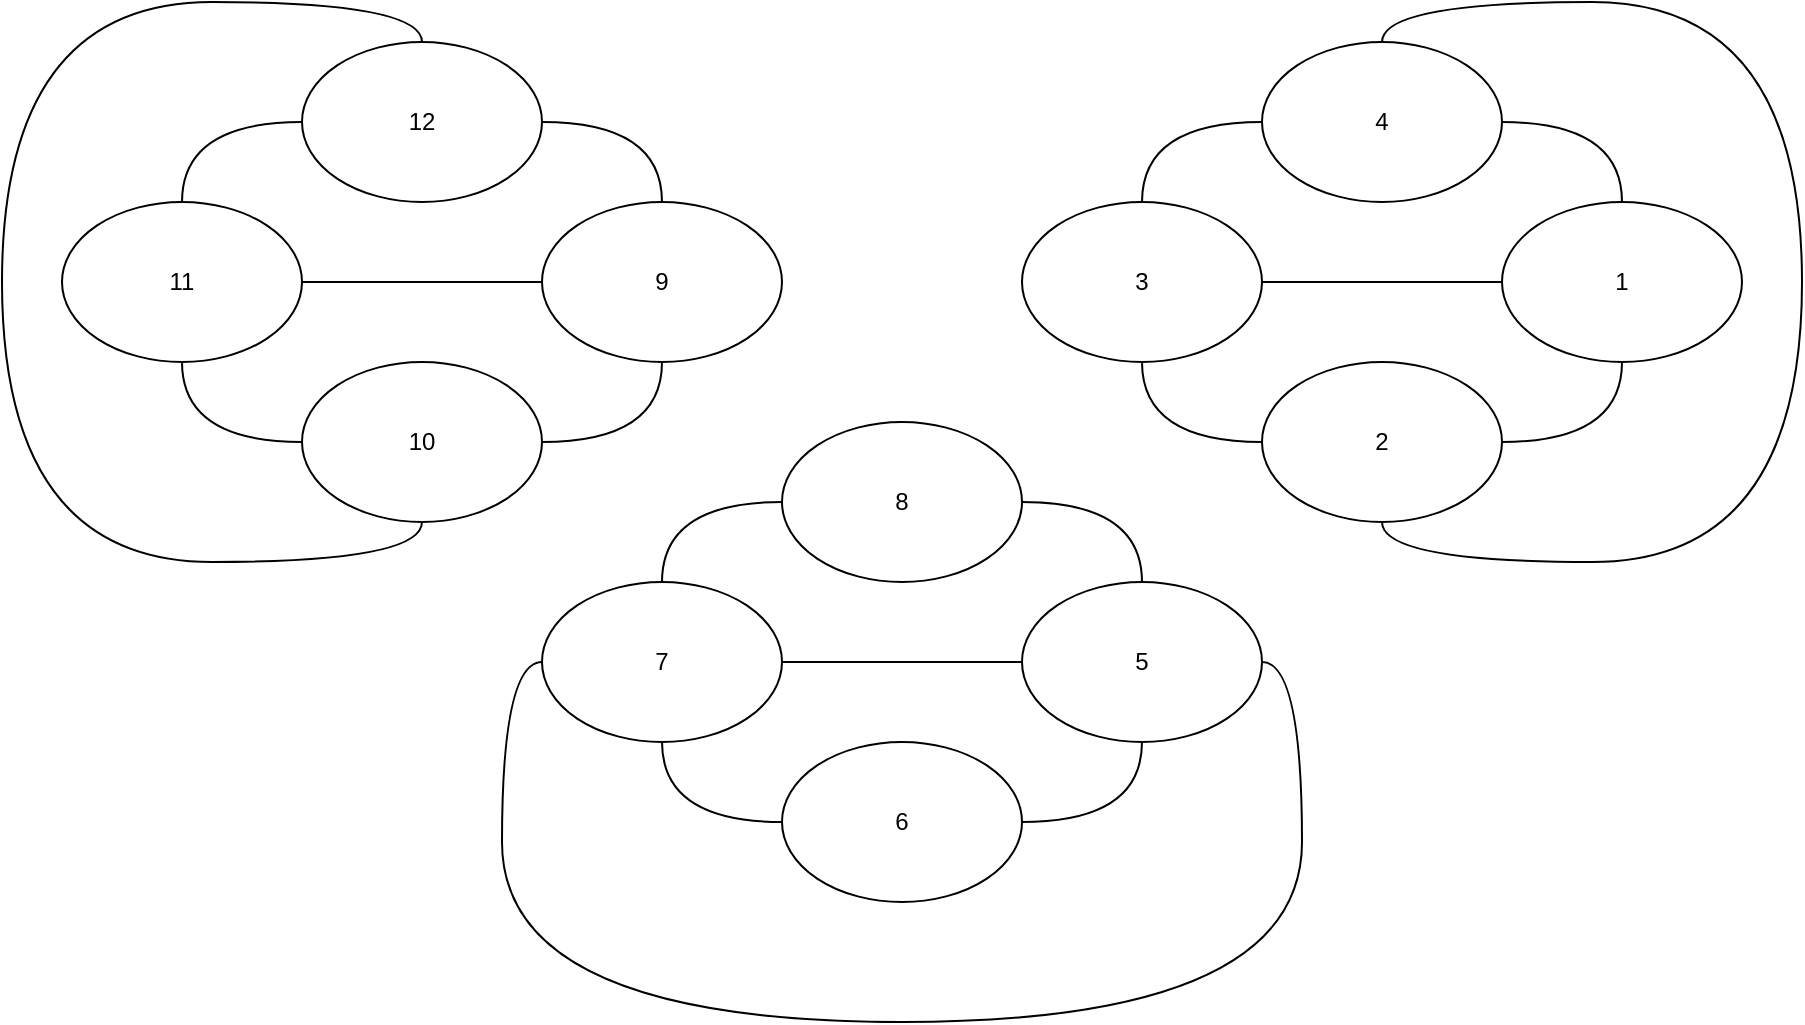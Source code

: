 <mxfile version="21.4.0" type="github">
  <diagram name="Page-1" id="D4AOqYdzWSN9Js0rBEvm">
    <mxGraphModel dx="518" dy="745" grid="1" gridSize="10" guides="1" tooltips="1" connect="1" arrows="1" fold="1" page="1" pageScale="1" pageWidth="827" pageHeight="1169" math="0" shadow="0">
      <root>
        <mxCell id="0" />
        <mxCell id="1" parent="0" />
        <mxCell id="wt4KJGDSctlL8dxcOWno-44" style="edgeStyle=orthogonalEdgeStyle;curved=1;rounded=0;orthogonalLoop=1;jettySize=auto;html=1;exitX=1;exitY=0.5;exitDx=0;exitDy=0;entryX=0.5;entryY=0;entryDx=0;entryDy=0;endArrow=none;endFill=0;" edge="1" parent="1" source="wt4KJGDSctlL8dxcOWno-1" target="wt4KJGDSctlL8dxcOWno-5">
          <mxGeometry relative="1" as="geometry" />
        </mxCell>
        <mxCell id="wt4KJGDSctlL8dxcOWno-58" style="edgeStyle=orthogonalEdgeStyle;curved=1;rounded=0;orthogonalLoop=1;jettySize=auto;html=1;exitX=0.5;exitY=0;exitDx=0;exitDy=0;entryX=0.5;entryY=1;entryDx=0;entryDy=0;endArrow=none;endFill=0;" edge="1" parent="1" source="wt4KJGDSctlL8dxcOWno-1" target="wt4KJGDSctlL8dxcOWno-6">
          <mxGeometry relative="1" as="geometry">
            <Array as="points">
              <mxPoint x="1850" y="160" />
              <mxPoint x="2060" y="160" />
              <mxPoint x="2060" y="440" />
              <mxPoint x="1850" y="440" />
            </Array>
          </mxGeometry>
        </mxCell>
        <mxCell id="wt4KJGDSctlL8dxcOWno-1" value="4" style="ellipse;whiteSpace=wrap;html=1;" vertex="1" parent="1">
          <mxGeometry x="1790" y="180" width="120" height="80" as="geometry" />
        </mxCell>
        <mxCell id="wt4KJGDSctlL8dxcOWno-43" style="edgeStyle=orthogonalEdgeStyle;curved=1;rounded=0;orthogonalLoop=1;jettySize=auto;html=1;exitX=0.5;exitY=0;exitDx=0;exitDy=0;entryX=0;entryY=0.5;entryDx=0;entryDy=0;endArrow=none;endFill=0;" edge="1" parent="1" source="wt4KJGDSctlL8dxcOWno-2" target="wt4KJGDSctlL8dxcOWno-1">
          <mxGeometry relative="1" as="geometry" />
        </mxCell>
        <mxCell id="wt4KJGDSctlL8dxcOWno-56" style="edgeStyle=orthogonalEdgeStyle;curved=1;rounded=0;orthogonalLoop=1;jettySize=auto;html=1;exitX=1;exitY=0.5;exitDx=0;exitDy=0;entryX=0;entryY=0.5;entryDx=0;entryDy=0;endArrow=none;endFill=0;" edge="1" parent="1" source="wt4KJGDSctlL8dxcOWno-2" target="wt4KJGDSctlL8dxcOWno-5">
          <mxGeometry relative="1" as="geometry" />
        </mxCell>
        <mxCell id="wt4KJGDSctlL8dxcOWno-2" value="3" style="ellipse;whiteSpace=wrap;html=1;" vertex="1" parent="1">
          <mxGeometry x="1670" y="260" width="120" height="80" as="geometry" />
        </mxCell>
        <mxCell id="wt4KJGDSctlL8dxcOWno-45" style="edgeStyle=orthogonalEdgeStyle;curved=1;rounded=0;orthogonalLoop=1;jettySize=auto;html=1;exitX=0.5;exitY=1;exitDx=0;exitDy=0;entryX=1;entryY=0.5;entryDx=0;entryDy=0;endArrow=none;endFill=0;" edge="1" parent="1" source="wt4KJGDSctlL8dxcOWno-5" target="wt4KJGDSctlL8dxcOWno-6">
          <mxGeometry relative="1" as="geometry" />
        </mxCell>
        <mxCell id="wt4KJGDSctlL8dxcOWno-5" value="1" style="ellipse;whiteSpace=wrap;html=1;" vertex="1" parent="1">
          <mxGeometry x="1910" y="260" width="120" height="80" as="geometry" />
        </mxCell>
        <mxCell id="wt4KJGDSctlL8dxcOWno-46" style="edgeStyle=orthogonalEdgeStyle;curved=1;rounded=0;orthogonalLoop=1;jettySize=auto;html=1;exitX=0;exitY=0.5;exitDx=0;exitDy=0;entryX=0.5;entryY=1;entryDx=0;entryDy=0;endArrow=none;endFill=0;" edge="1" parent="1" source="wt4KJGDSctlL8dxcOWno-6" target="wt4KJGDSctlL8dxcOWno-2">
          <mxGeometry relative="1" as="geometry" />
        </mxCell>
        <mxCell id="wt4KJGDSctlL8dxcOWno-6" value="2" style="ellipse;whiteSpace=wrap;html=1;" vertex="1" parent="1">
          <mxGeometry x="1790" y="340" width="120" height="80" as="geometry" />
        </mxCell>
        <mxCell id="wt4KJGDSctlL8dxcOWno-47" style="edgeStyle=orthogonalEdgeStyle;curved=1;rounded=0;orthogonalLoop=1;jettySize=auto;html=1;exitX=1;exitY=0.5;exitDx=0;exitDy=0;entryX=0.5;entryY=0;entryDx=0;entryDy=0;endArrow=none;endFill=0;" edge="1" parent="1" source="wt4KJGDSctlL8dxcOWno-7" target="wt4KJGDSctlL8dxcOWno-9">
          <mxGeometry relative="1" as="geometry" />
        </mxCell>
        <mxCell id="wt4KJGDSctlL8dxcOWno-7" value="8" style="ellipse;whiteSpace=wrap;html=1;" vertex="1" parent="1">
          <mxGeometry x="1550" y="370" width="120" height="80" as="geometry" />
        </mxCell>
        <mxCell id="wt4KJGDSctlL8dxcOWno-50" style="edgeStyle=orthogonalEdgeStyle;curved=1;rounded=0;orthogonalLoop=1;jettySize=auto;html=1;exitX=0.5;exitY=0;exitDx=0;exitDy=0;entryX=0;entryY=0.5;entryDx=0;entryDy=0;endArrow=none;endFill=0;" edge="1" parent="1" source="wt4KJGDSctlL8dxcOWno-8" target="wt4KJGDSctlL8dxcOWno-7">
          <mxGeometry relative="1" as="geometry" />
        </mxCell>
        <mxCell id="wt4KJGDSctlL8dxcOWno-54" style="edgeStyle=orthogonalEdgeStyle;curved=1;rounded=0;orthogonalLoop=1;jettySize=auto;html=1;exitX=1;exitY=0.5;exitDx=0;exitDy=0;entryX=0;entryY=0.5;entryDx=0;entryDy=0;endArrow=none;endFill=0;" edge="1" parent="1" source="wt4KJGDSctlL8dxcOWno-8" target="wt4KJGDSctlL8dxcOWno-9">
          <mxGeometry relative="1" as="geometry" />
        </mxCell>
        <mxCell id="wt4KJGDSctlL8dxcOWno-59" style="edgeStyle=orthogonalEdgeStyle;curved=1;rounded=0;orthogonalLoop=1;jettySize=auto;html=1;exitX=0;exitY=0.5;exitDx=0;exitDy=0;entryX=1;entryY=0.5;entryDx=0;entryDy=0;endArrow=none;endFill=0;" edge="1" parent="1" source="wt4KJGDSctlL8dxcOWno-8" target="wt4KJGDSctlL8dxcOWno-9">
          <mxGeometry relative="1" as="geometry">
            <Array as="points">
              <mxPoint x="1410" y="490" />
              <mxPoint x="1410" y="670" />
              <mxPoint x="1810" y="670" />
              <mxPoint x="1810" y="490" />
            </Array>
          </mxGeometry>
        </mxCell>
        <mxCell id="wt4KJGDSctlL8dxcOWno-8" value="7" style="ellipse;whiteSpace=wrap;html=1;" vertex="1" parent="1">
          <mxGeometry x="1430" y="450" width="120" height="80" as="geometry" />
        </mxCell>
        <mxCell id="wt4KJGDSctlL8dxcOWno-48" style="edgeStyle=orthogonalEdgeStyle;curved=1;rounded=0;orthogonalLoop=1;jettySize=auto;html=1;exitX=0.5;exitY=1;exitDx=0;exitDy=0;entryX=1;entryY=0.5;entryDx=0;entryDy=0;endArrow=none;endFill=0;" edge="1" parent="1" source="wt4KJGDSctlL8dxcOWno-9" target="wt4KJGDSctlL8dxcOWno-10">
          <mxGeometry relative="1" as="geometry" />
        </mxCell>
        <mxCell id="wt4KJGDSctlL8dxcOWno-9" value="5" style="ellipse;whiteSpace=wrap;html=1;" vertex="1" parent="1">
          <mxGeometry x="1670" y="450" width="120" height="80" as="geometry" />
        </mxCell>
        <mxCell id="wt4KJGDSctlL8dxcOWno-49" style="edgeStyle=orthogonalEdgeStyle;curved=1;rounded=0;orthogonalLoop=1;jettySize=auto;html=1;exitX=0;exitY=0.5;exitDx=0;exitDy=0;entryX=0.5;entryY=1;entryDx=0;entryDy=0;endArrow=none;endFill=0;" edge="1" parent="1" source="wt4KJGDSctlL8dxcOWno-10" target="wt4KJGDSctlL8dxcOWno-8">
          <mxGeometry relative="1" as="geometry" />
        </mxCell>
        <mxCell id="wt4KJGDSctlL8dxcOWno-10" value="6" style="ellipse;whiteSpace=wrap;html=1;" vertex="1" parent="1">
          <mxGeometry x="1550" y="530" width="120" height="80" as="geometry" />
        </mxCell>
        <mxCell id="wt4KJGDSctlL8dxcOWno-40" style="edgeStyle=orthogonalEdgeStyle;curved=1;rounded=0;orthogonalLoop=1;jettySize=auto;html=1;exitX=1;exitY=0.5;exitDx=0;exitDy=0;entryX=0.5;entryY=0;entryDx=0;entryDy=0;endArrow=none;endFill=0;" edge="1" parent="1" source="wt4KJGDSctlL8dxcOWno-11" target="wt4KJGDSctlL8dxcOWno-13">
          <mxGeometry relative="1" as="geometry" />
        </mxCell>
        <mxCell id="wt4KJGDSctlL8dxcOWno-57" style="edgeStyle=orthogonalEdgeStyle;curved=1;rounded=0;orthogonalLoop=1;jettySize=auto;html=1;exitX=0.5;exitY=0;exitDx=0;exitDy=0;entryX=0.5;entryY=1;entryDx=0;entryDy=0;endArrow=none;endFill=0;" edge="1" parent="1" source="wt4KJGDSctlL8dxcOWno-11" target="wt4KJGDSctlL8dxcOWno-14">
          <mxGeometry relative="1" as="geometry">
            <Array as="points">
              <mxPoint x="1370" y="160" />
              <mxPoint x="1160" y="160" />
              <mxPoint x="1160" y="440" />
              <mxPoint x="1370" y="440" />
            </Array>
          </mxGeometry>
        </mxCell>
        <mxCell id="wt4KJGDSctlL8dxcOWno-11" value="12" style="ellipse;whiteSpace=wrap;html=1;" vertex="1" parent="1">
          <mxGeometry x="1310" y="180" width="120" height="80" as="geometry" />
        </mxCell>
        <mxCell id="wt4KJGDSctlL8dxcOWno-39" style="edgeStyle=orthogonalEdgeStyle;curved=1;rounded=0;orthogonalLoop=1;jettySize=auto;html=1;exitX=0.5;exitY=0;exitDx=0;exitDy=0;entryX=0;entryY=0.5;entryDx=0;entryDy=0;endArrow=none;endFill=0;" edge="1" parent="1" source="wt4KJGDSctlL8dxcOWno-12" target="wt4KJGDSctlL8dxcOWno-11">
          <mxGeometry relative="1" as="geometry" />
        </mxCell>
        <mxCell id="wt4KJGDSctlL8dxcOWno-51" style="edgeStyle=orthogonalEdgeStyle;curved=1;rounded=0;orthogonalLoop=1;jettySize=auto;html=1;exitX=1;exitY=0.5;exitDx=0;exitDy=0;entryX=0;entryY=0.5;entryDx=0;entryDy=0;endArrow=none;endFill=0;" edge="1" parent="1" source="wt4KJGDSctlL8dxcOWno-12" target="wt4KJGDSctlL8dxcOWno-13">
          <mxGeometry relative="1" as="geometry" />
        </mxCell>
        <mxCell id="wt4KJGDSctlL8dxcOWno-12" value="11" style="ellipse;whiteSpace=wrap;html=1;" vertex="1" parent="1">
          <mxGeometry x="1190" y="260" width="120" height="80" as="geometry" />
        </mxCell>
        <mxCell id="wt4KJGDSctlL8dxcOWno-41" style="edgeStyle=orthogonalEdgeStyle;curved=1;rounded=0;orthogonalLoop=1;jettySize=auto;html=1;exitX=0.5;exitY=1;exitDx=0;exitDy=0;entryX=1;entryY=0.5;entryDx=0;entryDy=0;endArrow=none;endFill=0;" edge="1" parent="1" source="wt4KJGDSctlL8dxcOWno-13" target="wt4KJGDSctlL8dxcOWno-14">
          <mxGeometry relative="1" as="geometry" />
        </mxCell>
        <mxCell id="wt4KJGDSctlL8dxcOWno-13" value="9" style="ellipse;whiteSpace=wrap;html=1;" vertex="1" parent="1">
          <mxGeometry x="1430" y="260" width="120" height="80" as="geometry" />
        </mxCell>
        <mxCell id="wt4KJGDSctlL8dxcOWno-42" style="edgeStyle=orthogonalEdgeStyle;curved=1;rounded=0;orthogonalLoop=1;jettySize=auto;html=1;exitX=0;exitY=0.5;exitDx=0;exitDy=0;entryX=0.5;entryY=1;entryDx=0;entryDy=0;endArrow=none;endFill=0;" edge="1" parent="1" source="wt4KJGDSctlL8dxcOWno-14" target="wt4KJGDSctlL8dxcOWno-12">
          <mxGeometry relative="1" as="geometry" />
        </mxCell>
        <mxCell id="wt4KJGDSctlL8dxcOWno-14" value="10" style="ellipse;whiteSpace=wrap;html=1;" vertex="1" parent="1">
          <mxGeometry x="1310" y="340" width="120" height="80" as="geometry" />
        </mxCell>
      </root>
    </mxGraphModel>
  </diagram>
</mxfile>
